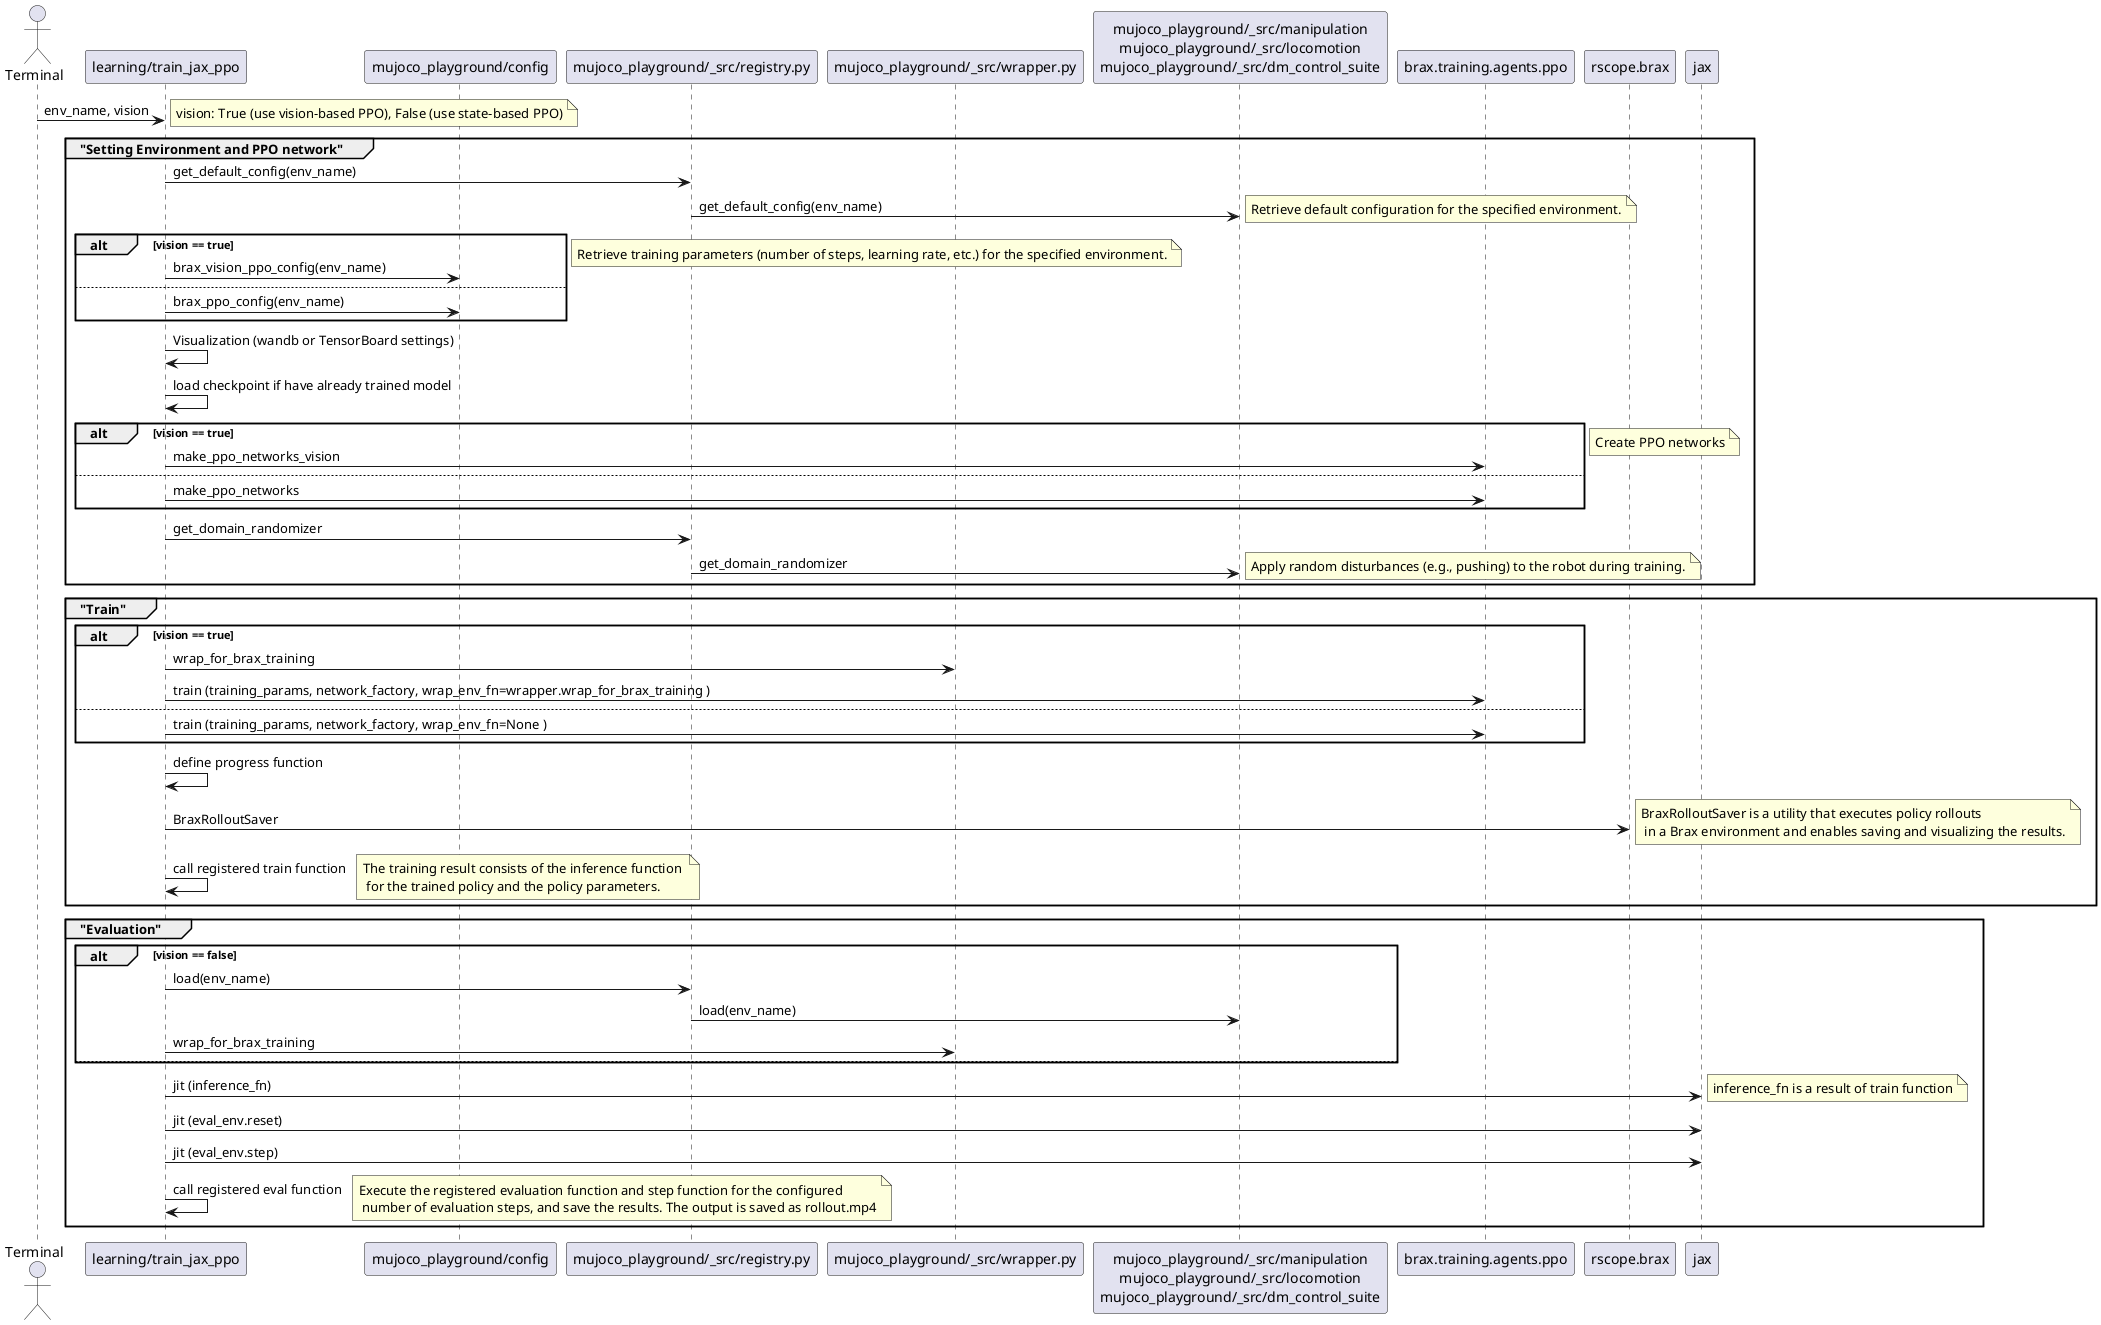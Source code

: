 @startuml

actor Terminal
participant "learning/train_jax_ppo" as application
participant "mujoco_playground/config" as config
participant "mujoco_playground/_src/registry.py" as registry
participant "mujoco_playground/_src/wrapper.py" as wrapper
participant "mujoco_playground/_src/manipulation\nmujoco_playground/_src/locomotion\nmujoco_playground/_src/dm_control_suite" as env
participant "brax.training.agents.ppo" as ppo
participant "rscope.brax" as rscope_utils
participant "jax" as jax


Terminal -> application : env_name, vision
note right: vision: True (use vision-based PPO), False (use state-based PPO)

box "Setting Environment and PPO network"
group "Setting Environment and PPO network"
    ' 指定する環境名に対してデフォルトの設定を取得
    application -> registry : get_default_config(env_name)
    registry -> env : get_default_config(env_name)
    note right: Retrieve default configuration for the specified environment.

    ' 設定取得
    alt vision == true
        application -> config : brax_vision_ppo_config(env_name)
    else
        application -> config : brax_ppo_config(env_name)
    end

    note right: Retrieve training parameters (number of steps, learning rate, etc.) for the specified environment.

    ' Visualizationの設定
    application -> application: Visualization (wandb or TensorBoard settings)

    ' 既存モデルがある場合はロードする。
    application -> application : load checkpoint if have already trained model

    alt vision == true
        application -> ppo : make_ppo_networks_vision
    else
        application -> ppo : make_ppo_networks
    end
    note right: Create PPO networks

    ' Domain randomizationの取得
    application -> registry : get_domain_randomizer
    registry -> env : get_domain_randomizer
    note right: Apply random disturbances (e.g., pushing) to the robot during training.

end group

box "Train"
group "Train"
    ' 学習実行関数を登録
    alt vision == true
        application -> wrapper : wrap_for_brax_training
        application -> ppo: train (training_params, network_factory, wrap_env_fn=wrapper.wrap_for_brax_training )
    else
        application -> ppo: train (training_params, network_factory, wrap_env_fn=None )
    end

    ' 学習進捗を表示する関数の登録
    application -> application : define progress function

    ' 学習結果RollOutの設定
    application -> rscope_utils: BraxRolloutSaver
    note right: BraxRolloutSaver is a utility that executes policy rollouts \n in a Brax environment and enables saving and visualizing the results.

    ' 学習実行
    application -> application: call registered train function
    note right: The training result consists of the inference function \n for the trained policy and the policy parameters.

end group

box "Evaluation"
group "Evaluation"
    ' 評価環境をロードする
    alt vision == false
        application -> registry : load(env_name)
        registry -> env : load(env_name)
        application -> wrapper : wrap_for_brax_training
    else
        note right: use the same env with training
    end

    ' 評価関数登録
    application -> jax : jit (inference_fn)
    note right: inference_fn is a result of train function

    ' 評価環境リセット
    application -> jax : jit (eval_env.reset)

    ' 評価環境のStep関数登録
    application -> jax : jit (eval_env.step)

    ' 評価実行
    application -> application: call registered eval function
    note right:Execute the registered evaluation function and step function for the configured \n number of evaluation steps, and save the results. The output is saved as rollout.mp4
end group